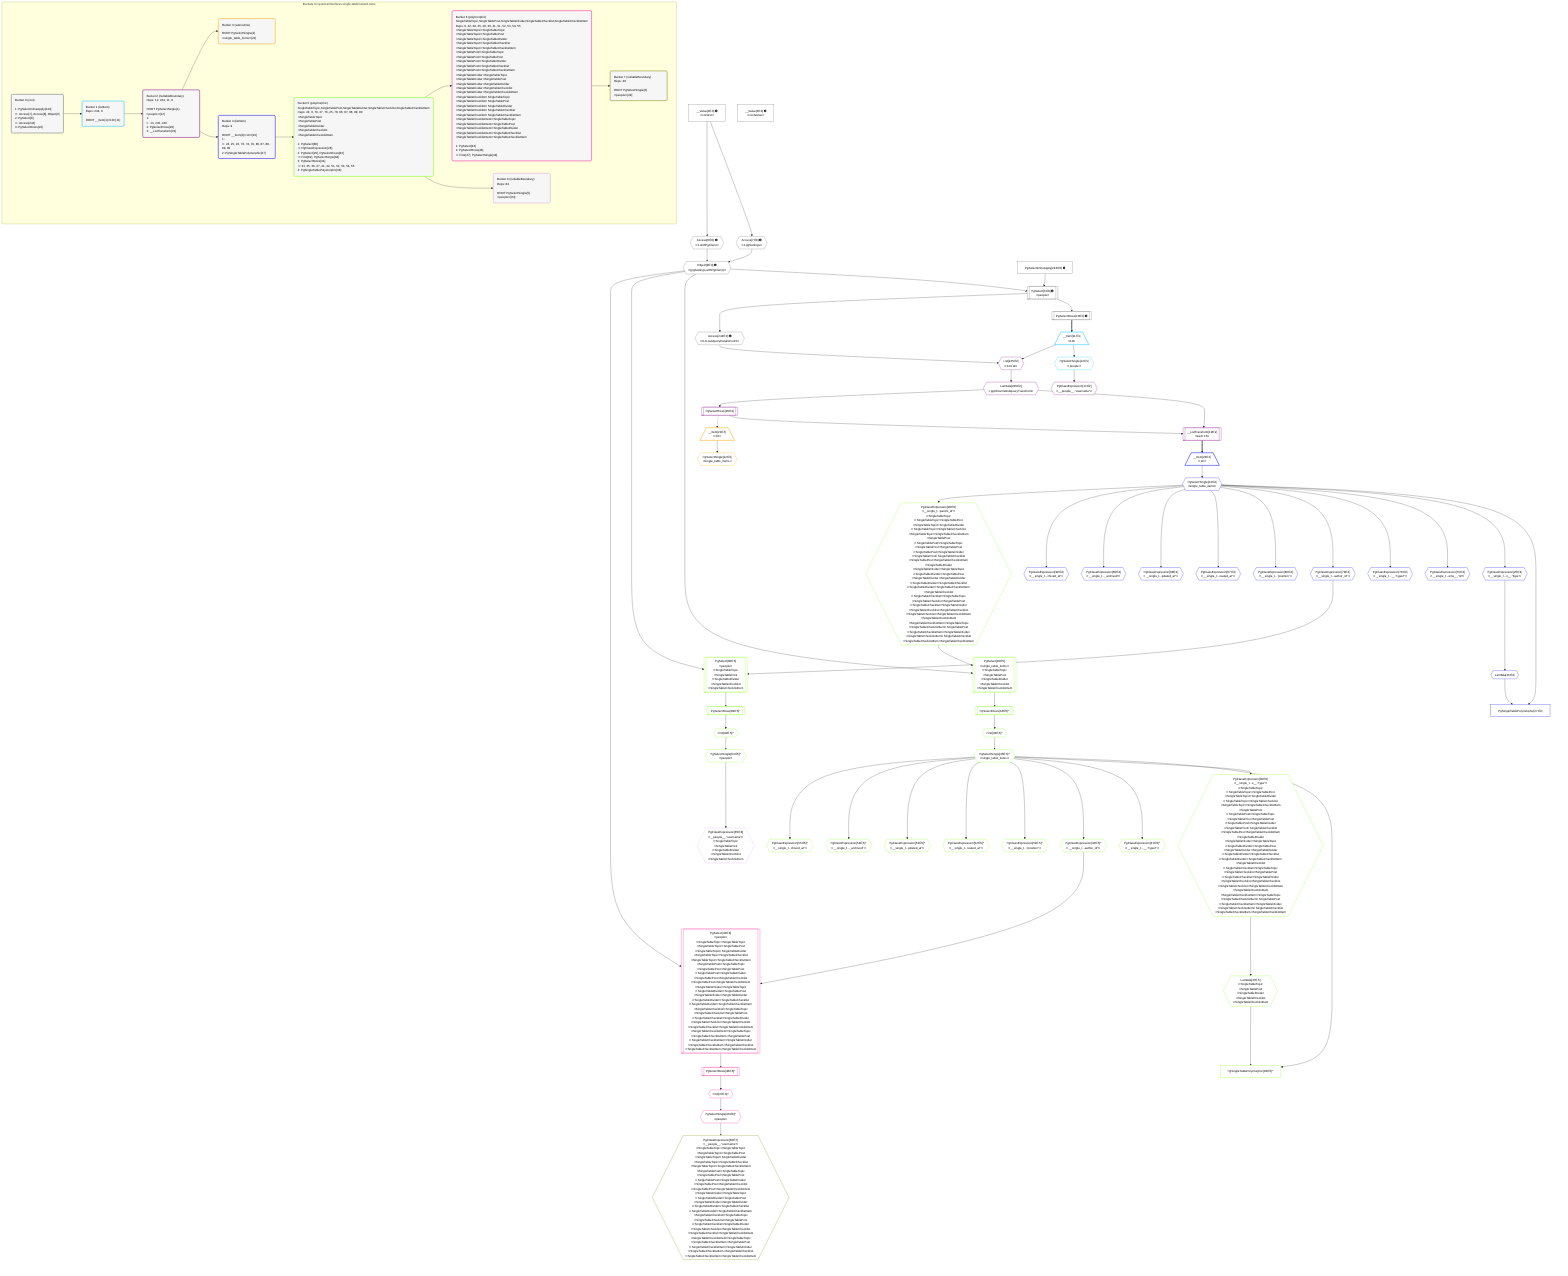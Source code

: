 %%{init: {'themeVariables': { 'fontSize': '12px'}}}%%
graph TD
    classDef path fill:#eee,stroke:#000,color:#000
    classDef plan fill:#fff,stroke-width:1px,color:#000
    classDef itemplan fill:#fff,stroke-width:2px,color:#000
    classDef unbatchedplan fill:#dff,stroke-width:1px,color:#000
    classDef sideeffectplan fill:#fcc,stroke-width:2px,color:#000
    classDef bucket fill:#f6f6f6,color:#000,stroke-width:2px,text-align:left


    %% plan dependencies
    PgSelect6[["PgSelect[6∈0] ➊<br />ᐸpeopleᐳ"]]:::plan
    Object9{{"Object[9∈0] ➊<br />ᐸ{pgSettings,withPgClient}ᐳ"}}:::plan
    PgSelectInlineApply243["PgSelectInlineApply[243∈0] ➊"]:::plan
    Object9 & PgSelectInlineApply243 --> PgSelect6
    Access7{{"Access[7∈0] ➊<br />ᐸ2.pgSettingsᐳ"}}:::plan
    Access8{{"Access[8∈0] ➊<br />ᐸ2.withPgClientᐳ"}}:::plan
    Access7 & Access8 --> Object9
    __Value2["__Value[2∈0] ➊<br />ᐸcontextᐳ"]:::plan
    __Value2 --> Access7
    __Value2 --> Access8
    PgSelectRows10[["PgSelectRows[10∈0] ➊"]]:::plan
    PgSelect6 --> PgSelectRows10
    Access244{{"Access[244∈0] ➊<br />ᐸ6.m.subqueryDetailsFor15ᐳ"}}:::plan
    PgSelect6 --> Access244
    __Value4["__Value[4∈0] ➊<br />ᐸrootValueᐳ"]:::plan
    __Item11[/"__Item[11∈1]<br />ᐸ10ᐳ"\]:::itemplan
    PgSelectRows10 ==> __Item11
    PgSelectSingle12{{"PgSelectSingle[12∈1]<br />ᐸpeopleᐳ"}}:::plan
    __Item11 --> PgSelectSingle12
    __ListTransform19[["__ListTransform[19∈2]<br />ᐸeach:15ᐳ"]]:::plan
    PgSelectRows20[["PgSelectRows[20∈2]"]]:::plan
    Lambda246{{"Lambda[246∈2]<br />ᐸpgInlineViaSubqueryTransformᐳ"}}:::plan
    PgSelectRows20 & Lambda246 --> __ListTransform19
    List245{{"List[245∈2]<br />ᐸ244,11ᐳ"}}:::plan
    Access244 & __Item11 --> List245
    PgClassExpression13{{"PgClassExpression[13∈2]<br />ᐸ__people__.”username”ᐳ"}}:::plan
    PgSelectSingle12 --> PgClassExpression13
    Lambda246 --> PgSelectRows20
    List245 --> Lambda246
    __Item21[/"__Item[21∈3]<br />ᐸ20ᐳ"\]:::itemplan
    PgSelectRows20 -.-> __Item21
    PgSelectSingle22{{"PgSelectSingle[22∈3]<br />ᐸsingle_table_itemsᐳ"}}:::plan
    __Item21 --> PgSelectSingle22
    PgSingleTablePolymorphic27["PgSingleTablePolymorphic[27∈4]"]:::plan
    Lambda26{{"Lambda[26∈4]"}}:::plan
    PgSelectSingle24{{"PgSelectSingle[24∈4]<br />ᐸsingle_table_itemsᐳ"}}:::plan
    Lambda26 & PgSelectSingle24 --> PgSingleTablePolymorphic27
    __Item23[/"__Item[23∈4]<br />ᐸ19ᐳ"\]:::itemplan
    __ListTransform19 ==> __Item23
    __Item23 --> PgSelectSingle24
    PgClassExpression25{{"PgClassExpression[25∈4]<br />ᐸ__single_t...s__.”type”ᐳ"}}:::plan
    PgSelectSingle24 --> PgClassExpression25
    PgClassExpression25 --> Lambda26
    PgClassExpression76{{"PgClassExpression[76∈4]<br />ᐸ__single_t...ems__.”id”ᐳ"}}:::plan
    PgSelectSingle24 --> PgClassExpression76
    PgClassExpression78{{"PgClassExpression[78∈4]<br />ᐸ__single_t...__.”type2”ᐳ"}}:::plan
    PgSelectSingle24 --> PgClassExpression78
    PgClassExpression79{{"PgClassExpression[79∈4]<br />ᐸ__single_t...author_id”ᐳ"}}:::plan
    PgSelectSingle24 --> PgClassExpression79
    PgClassExpression86{{"PgClassExpression[86∈4]<br />ᐸ__single_t...”position”ᐳ"}}:::plan
    PgSelectSingle24 --> PgClassExpression86
    PgClassExpression87{{"PgClassExpression[87∈4]<br />ᐸ__single_t...reated_at”ᐳ"}}:::plan
    PgSelectSingle24 --> PgClassExpression87
    PgClassExpression88{{"PgClassExpression[88∈4]<br />ᐸ__single_t...pdated_at”ᐳ"}}:::plan
    PgSelectSingle24 --> PgClassExpression88
    PgClassExpression89{{"PgClassExpression[89∈4]<br />ᐸ__single_t..._archived”ᐳ"}}:::plan
    PgSelectSingle24 --> PgClassExpression89
    PgClassExpression90{{"PgClassExpression[90∈4]<br />ᐸ__single_t...chived_at”ᐳ"}}:::plan
    PgSelectSingle24 --> PgClassExpression90
    PgSelect29[["PgSelect[29∈5]<br />ᐸsingle_table_itemsᐳ<br />ᐳSingleTableTopic<br />ᐳSingleTablePost<br />ᐳSingleTableDivider<br />ᐳSingleTableChecklist<br />ᐳSingleTableChecklistItem"]]:::plan
    PgClassExpression28{{"PgClassExpression[28∈5]<br />ᐸ__single_t...parent_id”ᐳ<br />ᐳSingleTableTopic<br />ᐳSingleTableTopicᐳSingleTablePost<br />ᐳSingleTableTopicᐳSingleTableDivider<br />ᐳSingleTableTopicᐳSingleTableChecklist<br />ᐳSingleTableTopicᐳSingleTableChecklistItem<br />ᐳSingleTablePost<br />ᐳSingleTablePostᐳSingleTableTopic<br />ᐳSingleTablePostᐳSingleTablePost<br />ᐳSingleTablePostᐳSingleTableDivider<br />ᐳSingleTablePostᐳSingleTableChecklist<br />ᐳSingleTablePostᐳSingleTableChecklistItem<br />ᐳSingleTableDivider<br />ᐳSingleTableDividerᐳSingleTableTopic<br />ᐳSingleTableDividerᐳSingleTablePost<br />ᐳSingleTableDividerᐳSingleTableDivider<br />ᐳSingleTableDividerᐳSingleTableChecklist<br />ᐳSingleTableDividerᐳSingleTableChecklistItem<br />ᐳSingleTableChecklist<br />ᐳSingleTableChecklistᐳSingleTableTopic<br />ᐳSingleTableChecklistᐳSingleTablePost<br />ᐳSingleTableChecklistᐳSingleTableDivider<br />ᐳSingleTableChecklistᐳSingleTableChecklist<br />ᐳSingleTableChecklistᐳSingleTableChecklistItem<br />ᐳSingleTableChecklistItem<br />ᐳSingleTableChecklistItemᐳSingleTableTopic<br />ᐳSingleTableChecklistItemᐳSingleTablePost<br />ᐳSingleTableChecklistItemᐳSingleTableDivider<br />ᐳSingleTableChecklistItemᐳSingleTableChecklist<br />ᐳSingleTableChecklistItemᐳSingleTableChecklistItem"}}:::plan
    Object9 & PgClassExpression28 --> PgSelect29
    PgSingleTablePolymorphic38["PgSingleTablePolymorphic[38∈5]^"]:::plan
    Lambda37{{"Lambda[37∈5]<br />ᐳSingleTableTopic<br />ᐳSingleTablePost<br />ᐳSingleTableDivider<br />ᐳSingleTableChecklist<br />ᐳSingleTableChecklistItem"}}:::plan
    PgSelectSingle35{{"PgSelectSingle[35∈5]^<br />ᐸsingle_table_itemsᐳ"}}:::plan
    Lambda37 & PgSelectSingle35 --> PgSingleTablePolymorphic38
    PgSelect80[["PgSelect[80∈5]<br />ᐸpeopleᐳ<br />ᐳSingleTableTopic<br />ᐳSingleTablePost<br />ᐳSingleTableDivider<br />ᐳSingleTableChecklist<br />ᐳSingleTableChecklistItem"]]:::plan
    Object9 & PgClassExpression79 --> PgSelect80
    PgSelectSingle24 --> PgClassExpression28
    First33{{"First[33∈5]^"}}:::plan
    PgSelectRows34[["PgSelectRows[34∈5]^"]]:::plan
    PgSelectRows34 --> First33
    PgSelect29 --> PgSelectRows34
    First33 --> PgSelectSingle35
    PgClassExpression36{{"PgClassExpression[36∈5]<br />ᐸ__single_t...s__.”type”ᐳ<br />ᐳSingleTableTopic<br />ᐳSingleTableTopicᐳSingleTablePost<br />ᐳSingleTableTopicᐳSingleTableDivider<br />ᐳSingleTableTopicᐳSingleTableChecklist<br />ᐳSingleTableTopicᐳSingleTableChecklistItem<br />ᐳSingleTablePost<br />ᐳSingleTablePostᐳSingleTableTopic<br />ᐳSingleTablePostᐳSingleTablePost<br />ᐳSingleTablePostᐳSingleTableDivider<br />ᐳSingleTablePostᐳSingleTableChecklist<br />ᐳSingleTablePostᐳSingleTableChecklistItem<br />ᐳSingleTableDivider<br />ᐳSingleTableDividerᐳSingleTableTopic<br />ᐳSingleTableDividerᐳSingleTablePost<br />ᐳSingleTableDividerᐳSingleTableDivider<br />ᐳSingleTableDividerᐳSingleTableChecklist<br />ᐳSingleTableDividerᐳSingleTableChecklistItem<br />ᐳSingleTableChecklist<br />ᐳSingleTableChecklistᐳSingleTableTopic<br />ᐳSingleTableChecklistᐳSingleTablePost<br />ᐳSingleTableChecklistᐳSingleTableDivider<br />ᐳSingleTableChecklistᐳSingleTableChecklist<br />ᐳSingleTableChecklistᐳSingleTableChecklistItem<br />ᐳSingleTableChecklistItem<br />ᐳSingleTableChecklistItemᐳSingleTableTopic<br />ᐳSingleTableChecklistItemᐳSingleTablePost<br />ᐳSingleTableChecklistItemᐳSingleTableDivider<br />ᐳSingleTableChecklistItemᐳSingleTableChecklist<br />ᐳSingleTableChecklistItemᐳSingleTableChecklistItem"}}:::plan
    PgSelectSingle35 --> PgClassExpression36
    PgClassExpression36 --> Lambda37
    PgClassExpression41{{"PgClassExpression[41∈5]^<br />ᐸ__single_t...__.”type2”ᐳ"}}:::plan
    PgSelectSingle35 --> PgClassExpression41
    PgClassExpression42{{"PgClassExpression[42∈5]^<br />ᐸ__single_t...author_id”ᐳ"}}:::plan
    PgSelectSingle35 --> PgClassExpression42
    PgClassExpression51{{"PgClassExpression[51∈5]^<br />ᐸ__single_t...”position”ᐳ"}}:::plan
    PgSelectSingle35 --> PgClassExpression51
    PgClassExpression52{{"PgClassExpression[52∈5]^<br />ᐸ__single_t...reated_at”ᐳ"}}:::plan
    PgSelectSingle35 --> PgClassExpression52
    PgClassExpression53{{"PgClassExpression[53∈5]^<br />ᐸ__single_t...pdated_at”ᐳ"}}:::plan
    PgSelectSingle35 --> PgClassExpression53
    PgClassExpression54{{"PgClassExpression[54∈5]^<br />ᐸ__single_t..._archived”ᐳ"}}:::plan
    PgSelectSingle35 --> PgClassExpression54
    PgClassExpression55{{"PgClassExpression[55∈5]^<br />ᐸ__single_t...chived_at”ᐳ"}}:::plan
    PgSelectSingle35 --> PgClassExpression55
    First82{{"First[82∈5]^"}}:::plan
    PgSelectRows83[["PgSelectRows[83∈5]^"]]:::plan
    PgSelectRows83 --> First82
    PgSelect80 --> PgSelectRows83
    PgSelectSingle84{{"PgSelectSingle[84∈5]^<br />ᐸpeopleᐳ"}}:::plan
    First82 --> PgSelectSingle84
    PgSelect43[["PgSelect[43∈6]<br />ᐸpeopleᐳ<br />ᐳSingleTableTopicᐳSingleTableTopic<br />ᐳSingleTableTopicᐳSingleTablePost<br />ᐳSingleTableTopicᐳSingleTableDivider<br />ᐳSingleTableTopicᐳSingleTableChecklist<br />ᐳSingleTableTopicᐳSingleTableChecklistItem<br />ᐳSingleTablePostᐳSingleTableTopic<br />ᐳSingleTablePostᐳSingleTablePost<br />ᐳSingleTablePostᐳSingleTableDivider<br />ᐳSingleTablePostᐳSingleTableChecklist<br />ᐳSingleTablePostᐳSingleTableChecklistItem<br />ᐳSingleTableDividerᐳSingleTableTopic<br />ᐳSingleTableDividerᐳSingleTablePost<br />ᐳSingleTableDividerᐳSingleTableDivider<br />ᐳSingleTableDividerᐳSingleTableChecklist<br />ᐳSingleTableDividerᐳSingleTableChecklistItem<br />ᐳSingleTableChecklistᐳSingleTableTopic<br />ᐳSingleTableChecklistᐳSingleTablePost<br />ᐳSingleTableChecklistᐳSingleTableDivider<br />ᐳSingleTableChecklistᐳSingleTableChecklist<br />ᐳSingleTableChecklistᐳSingleTableChecklistItem<br />ᐳSingleTableChecklistItemᐳSingleTableTopic<br />ᐳSingleTableChecklistItemᐳSingleTablePost<br />ᐳSingleTableChecklistItemᐳSingleTableDivider<br />ᐳSingleTableChecklistItemᐳSingleTableChecklist<br />ᐳSingleTableChecklistItemᐳSingleTableChecklistItem"]]:::plan
    Object9 & PgClassExpression42 --> PgSelect43
    First47{{"First[47∈6]^"}}:::plan
    PgSelectRows48[["PgSelectRows[48∈6]^"]]:::plan
    PgSelectRows48 --> First47
    PgSelect43 --> PgSelectRows48
    PgSelectSingle49{{"PgSelectSingle[49∈6]^<br />ᐸpeopleᐳ"}}:::plan
    First47 --> PgSelectSingle49
    PgClassExpression50{{"PgClassExpression[50∈7]<br />ᐸ__people__.”username”ᐳ<br />ᐳSingleTableTopicᐳSingleTableTopic<br />ᐳSingleTableTopicᐳSingleTablePost<br />ᐳSingleTableTopicᐳSingleTableDivider<br />ᐳSingleTableTopicᐳSingleTableChecklist<br />ᐳSingleTableTopicᐳSingleTableChecklistItem<br />ᐳSingleTablePostᐳSingleTableTopic<br />ᐳSingleTablePostᐳSingleTablePost<br />ᐳSingleTablePostᐳSingleTableDivider<br />ᐳSingleTablePostᐳSingleTableChecklist<br />ᐳSingleTablePostᐳSingleTableChecklistItem<br />ᐳSingleTableDividerᐳSingleTableTopic<br />ᐳSingleTableDividerᐳSingleTablePost<br />ᐳSingleTableDividerᐳSingleTableDivider<br />ᐳSingleTableDividerᐳSingleTableChecklist<br />ᐳSingleTableDividerᐳSingleTableChecklistItem<br />ᐳSingleTableChecklistᐳSingleTableTopic<br />ᐳSingleTableChecklistᐳSingleTablePost<br />ᐳSingleTableChecklistᐳSingleTableDivider<br />ᐳSingleTableChecklistᐳSingleTableChecklist<br />ᐳSingleTableChecklistᐳSingleTableChecklistItem<br />ᐳSingleTableChecklistItemᐳSingleTableTopic<br />ᐳSingleTableChecklistItemᐳSingleTablePost<br />ᐳSingleTableChecklistItemᐳSingleTableDivider<br />ᐳSingleTableChecklistItemᐳSingleTableChecklist<br />ᐳSingleTableChecklistItemᐳSingleTableChecklistItem"}}:::plan
    PgSelectSingle49 --> PgClassExpression50
    PgClassExpression85{{"PgClassExpression[85∈8]<br />ᐸ__people__.”username”ᐳ<br />ᐳSingleTableTopic<br />ᐳSingleTablePost<br />ᐳSingleTableDivider<br />ᐳSingleTableChecklist<br />ᐳSingleTableChecklistItem"}}:::plan
    PgSelectSingle84 --> PgClassExpression85

    %% define steps

    subgraph "Buckets for queries/interfaces-single-table/nested-more"
    Bucket0("Bucket 0 (root)<br /><br />1: PgSelectInlineApply[243]<br />ᐳ: Access[7], Access[8], Object[9]<br />2: PgSelect[6]<br />ᐳ: Access[244]<br />3: PgSelectRows[10]"):::bucket
    classDef bucket0 stroke:#696969
    class Bucket0,__Value2,__Value4,PgSelect6,Access7,Access8,Object9,PgSelectRows10,PgSelectInlineApply243,Access244 bucket0
    Bucket1("Bucket 1 (listItem)<br />Deps: 244, 9<br /><br />ROOT __Item{1}ᐸ10ᐳ[11]"):::bucket
    classDef bucket1 stroke:#00bfff
    class Bucket1,__Item11,PgSelectSingle12 bucket1
    Bucket2("Bucket 2 (nullableBoundary)<br />Deps: 12, 244, 11, 9<br /><br />ROOT PgSelectSingle{1}ᐸpeopleᐳ[12]<br />1: <br />ᐳ: 13, 245, 246<br />2: PgSelectRows[20]<br />3: __ListTransform[19]"):::bucket
    classDef bucket2 stroke:#7f007f
    class Bucket2,PgClassExpression13,__ListTransform19,PgSelectRows20,List245,Lambda246 bucket2
    Bucket3("Bucket 3 (subroutine)<br /><br />ROOT PgSelectSingle{3}ᐸsingle_table_itemsᐳ[22]"):::bucket
    classDef bucket3 stroke:#ffa500
    class Bucket3,__Item21,PgSelectSingle22 bucket3
    Bucket4("Bucket 4 (listItem)<br />Deps: 9<br /><br />ROOT __Item{4}ᐸ19ᐳ[23]<br />1: <br />ᐳ: 24, 25, 26, 76, 78, 79, 86, 87, 88, 89, 90<br />2: PgSingleTablePolymorphic[27]"):::bucket
    classDef bucket4 stroke:#0000ff
    class Bucket4,__Item23,PgSelectSingle24,PgClassExpression25,Lambda26,PgSingleTablePolymorphic27,PgClassExpression76,PgClassExpression78,PgClassExpression79,PgClassExpression86,PgClassExpression87,PgClassExpression88,PgClassExpression89,PgClassExpression90 bucket4
    Bucket5("Bucket 5 (polymorphic)<br />SingleTableTopic,SingleTablePost,SingleTableDivider,SingleTableChecklist,SingleTableChecklistItem<br />Deps: 24, 9, 79, 27, 76, 25, 78, 86, 87, 88, 89, 90<br />ᐳSingleTableTopic<br />ᐳSingleTablePost<br />ᐳSingleTableDivider<br />ᐳSingleTableChecklist<br />ᐳSingleTableChecklistItem<br /><br />1: PgSelect[80]<br />ᐳ: PgClassExpression[28]<br />2: PgSelect[29], PgSelectRows[83]<br />ᐳ: First[82], PgSelectSingle[84]<br />3: PgSelectRows[34]<br />ᐳ: 33, 35, 36, 37, 41, 42, 51, 52, 53, 54, 55<br />4: PgSingleTablePolymorphic[38]"):::bucket
    classDef bucket5 stroke:#7fff00
    class Bucket5,PgClassExpression28,PgSelect29,First33,PgSelectRows34,PgSelectSingle35,PgClassExpression36,Lambda37,PgSingleTablePolymorphic38,PgClassExpression41,PgClassExpression42,PgClassExpression51,PgClassExpression52,PgClassExpression53,PgClassExpression54,PgClassExpression55,PgSelect80,First82,PgSelectRows83,PgSelectSingle84 bucket5
    Bucket6("Bucket 6 (polymorphic)<br />SingleTableTopic,SingleTablePost,SingleTableDivider,SingleTableChecklist,SingleTableChecklistItem<br />Deps: 9, 42, 38, 35, 28, 36, 41, 51, 52, 53, 54, 55<br />ᐳSingleTableTopicᐳSingleTableTopic<br />ᐳSingleTableTopicᐳSingleTablePost<br />ᐳSingleTableTopicᐳSingleTableDivider<br />ᐳSingleTableTopicᐳSingleTableChecklist<br />ᐳSingleTableTopicᐳSingleTableChecklistItem<br />ᐳSingleTablePostᐳSingleTableTopic<br />ᐳSingleTablePostᐳSingleTablePost<br />ᐳSingleTablePostᐳSingleTableDivider<br />ᐳSingleTablePostᐳSingleTableChecklist<br />ᐳSingleTablePostᐳSingleTableChecklistItem<br />ᐳSingleTableDividerᐳSingleTableTopic<br />ᐳSingleTableDividerᐳSingleTablePost<br />ᐳSingleTableDividerᐳSingleTableDivider<br />ᐳSingleTableDividerᐳSingleTableChecklist<br />ᐳSingleTableDividerᐳSingleTableChecklistItem<br />ᐳSingleTableChecklistᐳSingleTableTopic<br />ᐳSingleTableChecklistᐳSingleTablePost<br />ᐳSingleTableChecklistᐳSingleTableDivider<br />ᐳSingleTableChecklistᐳSingleTableChecklist<br />ᐳSingleTableChecklistᐳSingleTableChecklistItem<br />ᐳSingleTableChecklistItemᐳSingleTableTopic<br />ᐳSingleTableChecklistItemᐳSingleTablePost<br />ᐳSingleTableChecklistItemᐳSingleTableDivider<br />ᐳSingleTableChecklistItemᐳSingleTableChecklist<br />ᐳSingleTableChecklistItemᐳSingleTableChecklistItem<br /><br />1: PgSelect[43]<br />2: PgSelectRows[48]<br />ᐳ: First[47], PgSelectSingle[49]"):::bucket
    classDef bucket6 stroke:#ff1493
    class Bucket6,PgSelect43,First47,PgSelectRows48,PgSelectSingle49 bucket6
    Bucket7("Bucket 7 (nullableBoundary)<br />Deps: 49<br /><br />ROOT PgSelectSingle{6}ᐸpeopleᐳ[49]"):::bucket
    classDef bucket7 stroke:#808000
    class Bucket7,PgClassExpression50 bucket7
    Bucket8("Bucket 8 (nullableBoundary)<br />Deps: 84<br /><br />ROOT PgSelectSingle{5}ᐸpeopleᐳ[84]"):::bucket
    classDef bucket8 stroke:#dda0dd
    class Bucket8,PgClassExpression85 bucket8
    Bucket0 --> Bucket1
    Bucket1 --> Bucket2
    Bucket2 --> Bucket3 & Bucket4
    Bucket4 --> Bucket5
    Bucket5 --> Bucket6 & Bucket8
    Bucket6 --> Bucket7
    end